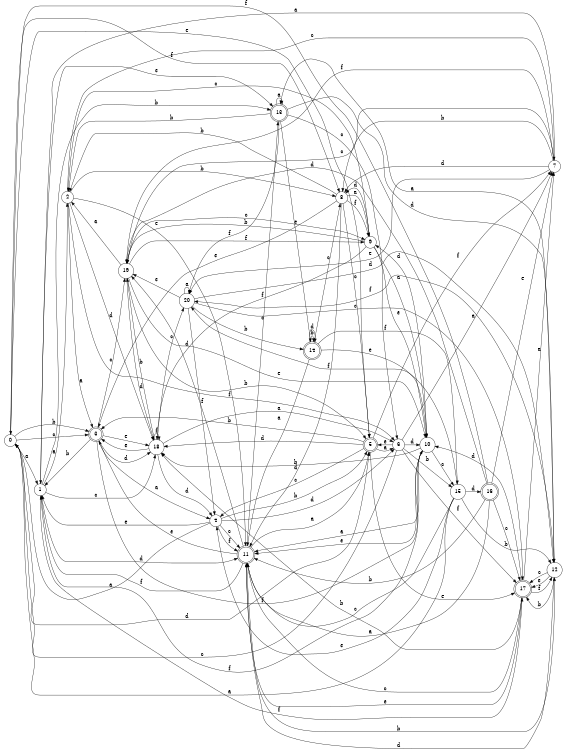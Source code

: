 digraph n17_6 {
__start0 [label="" shape="none"];

rankdir=LR;
size="8,5";

s0 [style="filled", color="black", fillcolor="white" shape="circle", label="0"];
s1 [style="filled", color="black", fillcolor="white" shape="circle", label="1"];
s2 [style="filled", color="black", fillcolor="white" shape="circle", label="2"];
s3 [style="rounded,filled", color="black", fillcolor="white" shape="doublecircle", label="3"];
s4 [style="filled", color="black", fillcolor="white" shape="circle", label="4"];
s5 [style="rounded,filled", color="black", fillcolor="white" shape="doublecircle", label="5"];
s6 [style="filled", color="black", fillcolor="white" shape="circle", label="6"];
s7 [style="filled", color="black", fillcolor="white" shape="circle", label="7"];
s8 [style="filled", color="black", fillcolor="white" shape="circle", label="8"];
s9 [style="filled", color="black", fillcolor="white" shape="circle", label="9"];
s10 [style="filled", color="black", fillcolor="white" shape="circle", label="10"];
s11 [style="rounded,filled", color="black", fillcolor="white" shape="doublecircle", label="11"];
s12 [style="filled", color="black", fillcolor="white" shape="circle", label="12"];
s13 [style="rounded,filled", color="black", fillcolor="white" shape="doublecircle", label="13"];
s14 [style="rounded,filled", color="black", fillcolor="white" shape="doublecircle", label="14"];
s15 [style="filled", color="black", fillcolor="white" shape="circle", label="15"];
s16 [style="rounded,filled", color="black", fillcolor="white" shape="doublecircle", label="16"];
s17 [style="rounded,filled", color="black", fillcolor="white" shape="doublecircle", label="17"];
s18 [style="filled", color="black", fillcolor="white" shape="circle", label="18"];
s19 [style="filled", color="black", fillcolor="white" shape="circle", label="19"];
s20 [style="filled", color="black", fillcolor="white" shape="circle", label="20"];
s0 -> s1 [label="a"];
s0 -> s3 [label="b"];
s0 -> s3 [label="c"];
s0 -> s5 [label="d"];
s0 -> s5 [label="e"];
s0 -> s8 [label="f"];
s1 -> s2 [label="a"];
s1 -> s13 [label="b"];
s1 -> s18 [label="c"];
s1 -> s11 [label="d"];
s1 -> s13 [label="e"];
s1 -> s17 [label="f"];
s2 -> s3 [label="a"];
s2 -> s8 [label="b"];
s2 -> s7 [label="c"];
s2 -> s18 [label="d"];
s2 -> s11 [label="e"];
s2 -> s6 [label="f"];
s3 -> s4 [label="a"];
s3 -> s1 [label="b"];
s3 -> s19 [label="c"];
s3 -> s18 [label="d"];
s3 -> s18 [label="e"];
s3 -> s10 [label="f"];
s4 -> s0 [label="a"];
s4 -> s5 [label="b"];
s4 -> s11 [label="c"];
s4 -> s6 [label="d"];
s4 -> s1 [label="e"];
s4 -> s11 [label="f"];
s5 -> s6 [label="a"];
s5 -> s3 [label="b"];
s5 -> s4 [label="c"];
s5 -> s18 [label="d"];
s5 -> s17 [label="e"];
s5 -> s7 [label="f"];
s6 -> s7 [label="a"];
s6 -> s15 [label="b"];
s6 -> s0 [label="c"];
s6 -> s10 [label="d"];
s6 -> s5 [label="e"];
s6 -> s17 [label="f"];
s7 -> s1 [label="a"];
s7 -> s8 [label="b"];
s7 -> s19 [label="c"];
s7 -> s8 [label="d"];
s7 -> s20 [label="e"];
s7 -> s19 [label="f"];
s8 -> s9 [label="a"];
s8 -> s2 [label="b"];
s8 -> s5 [label="c"];
s8 -> s11 [label="d"];
s8 -> s3 [label="e"];
s8 -> s9 [label="f"];
s9 -> s10 [label="a"];
s9 -> s19 [label="b"];
s9 -> s2 [label="c"];
s9 -> s8 [label="d"];
s9 -> s10 [label="e"];
s9 -> s18 [label="f"];
s10 -> s11 [label="a"];
s10 -> s18 [label="b"];
s10 -> s15 [label="c"];
s10 -> s9 [label="d"];
s10 -> s11 [label="e"];
s10 -> s1 [label="f"];
s11 -> s5 [label="a"];
s11 -> s12 [label="b"];
s11 -> s13 [label="c"];
s11 -> s19 [label="d"];
s11 -> s3 [label="e"];
s11 -> s1 [label="f"];
s12 -> s13 [label="a"];
s12 -> s17 [label="b"];
s12 -> s17 [label="c"];
s12 -> s11 [label="d"];
s12 -> s17 [label="e"];
s12 -> s20 [label="f"];
s13 -> s13 [label="a"];
s13 -> s2 [label="b"];
s13 -> s6 [label="c"];
s13 -> s12 [label="d"];
s13 -> s14 [label="e"];
s13 -> s20 [label="f"];
s14 -> s11 [label="a"];
s14 -> s14 [label="b"];
s14 -> s8 [label="c"];
s14 -> s14 [label="d"];
s14 -> s10 [label="e"];
s14 -> s15 [label="f"];
s15 -> s0 [label="a"];
s15 -> s12 [label="b"];
s15 -> s11 [label="c"];
s15 -> s16 [label="d"];
s15 -> s4 [label="e"];
s15 -> s20 [label="f"];
s16 -> s11 [label="a"];
s16 -> s11 [label="b"];
s16 -> s17 [label="c"];
s16 -> s19 [label="d"];
s16 -> s7 [label="e"];
s16 -> s0 [label="f"];
s17 -> s7 [label="a"];
s17 -> s18 [label="b"];
s17 -> s11 [label="c"];
s17 -> s10 [label="d"];
s17 -> s11 [label="e"];
s17 -> s12 [label="f"];
s18 -> s6 [label="a"];
s18 -> s19 [label="b"];
s18 -> s20 [label="c"];
s18 -> s4 [label="d"];
s18 -> s3 [label="e"];
s18 -> s18 [label="f"];
s19 -> s2 [label="a"];
s19 -> s5 [label="b"];
s19 -> s9 [label="c"];
s19 -> s18 [label="d"];
s19 -> s10 [label="e"];
s19 -> s9 [label="f"];
s20 -> s20 [label="a"];
s20 -> s14 [label="b"];
s20 -> s17 [label="c"];
s20 -> s12 [label="d"];
s20 -> s19 [label="e"];
s20 -> s4 [label="f"];

}